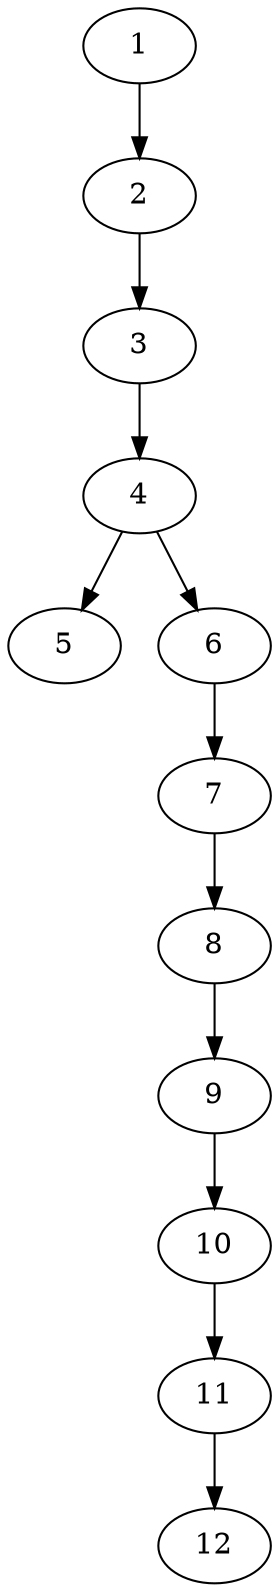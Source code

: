 // DAG (tier=1-easy, mode=data, n=12, ccr=0.309, fat=0.361, density=0.280, regular=0.703, jump=0.009, mindata=1048576, maxdata=8388608)
// DAG automatically generated by daggen at Sun Aug 24 16:33:33 2025
// /home/ermia/Project/Environments/daggen/bin/daggen --dot --ccr 0.309 --fat 0.361 --regular 0.703 --density 0.280 --jump 0.009 --mindata 1048576 --maxdata 8388608 -n 12 
digraph G {
  1 [size="6113541947242230", alpha="0.07", expect_size="3056770973621115"]
  1 -> 2 [size ="374768243048448"]
  2 [size="20957493415162228", alpha="0.14", expect_size="10478746707581114"]
  2 -> 3 [size ="354309644484608"]
  3 [size="1144920943033801984", alpha="0.18", expect_size="572460471516900992"]
  3 -> 4 [size ="520356896964608"]
  4 [size="476575731384213045248", alpha="0.08", expect_size="238287865692106522624"]
  4 -> 5 [size ="488102766313472"]
  4 -> 6 [size ="488102766313472"]
  5 [size="414420236760701184", alpha="0.06", expect_size="207210118380350592"]
  6 [size="217843813632205389824", alpha="0.16", expect_size="108921906816102694912"]
  6 -> 7 [size ="289636622532608"]
  7 [size="51259208953920632", alpha="0.03", expect_size="25629604476960316"]
  7 -> 8 [size ="31246725939200"]
  8 [size="350942613683399360", alpha="0.10", expect_size="175471306841699680"]
  8 -> 9 [size ="318310763724800"]
  9 [size="78814976898102198272", alpha="0.04", expect_size="39407488449051099136"]
  9 -> 10 [size ="147060426801152"]
  10 [size="369584182505576256", alpha="0.12", expect_size="184792091252788128"]
  10 -> 11 [size ="263536718643200"]
  11 [size="13616429069849832", alpha="0.01", expect_size="6808214534924916"]
  11 -> 12 [size ="31669083963392"]
  12 [size="237741747194680128", alpha="0.11", expect_size="118870873597340064"]
}